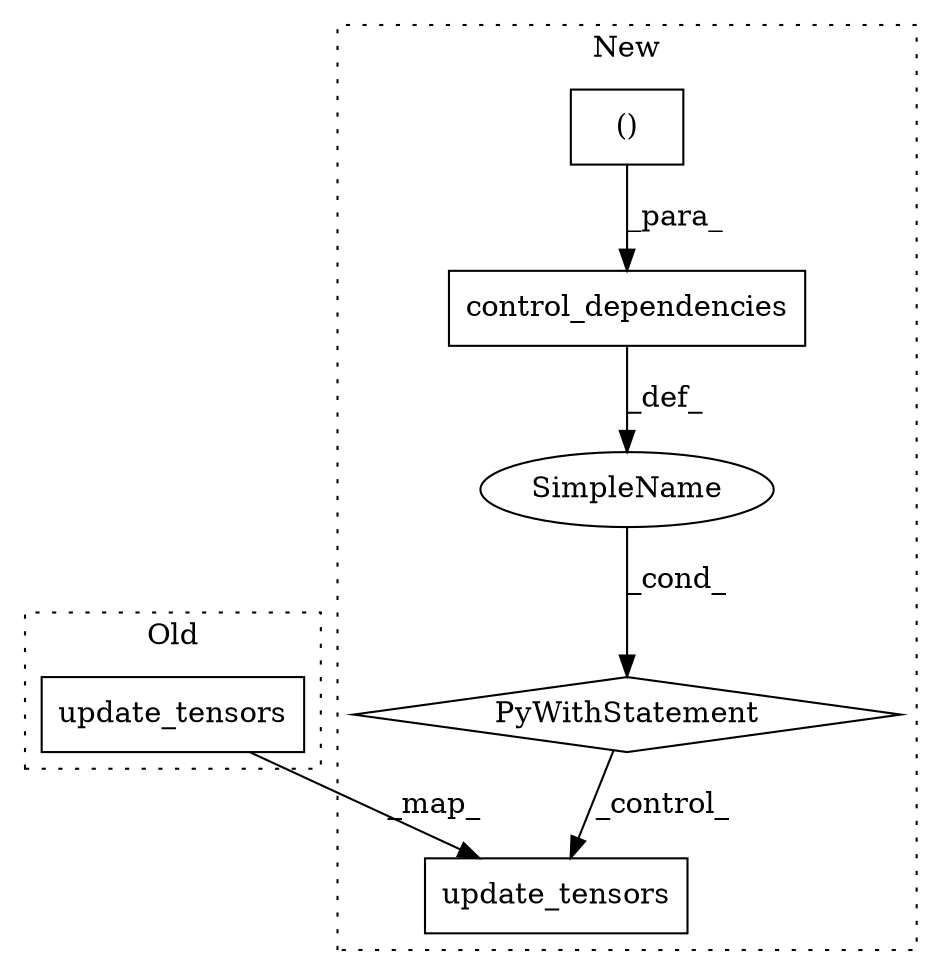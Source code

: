 digraph G {
subgraph cluster0 {
1 [label="update_tensors" a="32" s="25645,25676" l="15,1" shape="box"];
label = "Old";
style="dotted";
}
subgraph cluster1 {
2 [label="update_tensors" a="32" s="26378,26409" l="15,1" shape="box"];
3 [label="()" a="106" s="24735" l="44" shape="box"];
4 [label="SimpleName" a="42" s="" l="" shape="ellipse"];
5 [label="PyWithStatement" a="104" s="26299,26361" l="10,2" shape="diamond"];
6 [label="control_dependencies" a="32" s="26320,26360" l="21,1" shape="box"];
label = "New";
style="dotted";
}
1 -> 2 [label="_map_"];
3 -> 6 [label="_para_"];
4 -> 5 [label="_cond_"];
5 -> 2 [label="_control_"];
6 -> 4 [label="_def_"];
}